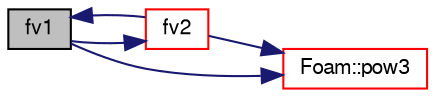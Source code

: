 digraph "fv1"
{
  bgcolor="transparent";
  edge [fontname="FreeSans",fontsize="10",labelfontname="FreeSans",labelfontsize="10"];
  node [fontname="FreeSans",fontsize="10",shape=record];
  rankdir="LR";
  Node384 [label="fv1",height=0.2,width=0.4,color="black", fillcolor="grey75", style="filled", fontcolor="black"];
  Node384 -> Node385 [color="midnightblue",fontsize="10",style="solid",fontname="FreeSans"];
  Node385 [label="fv2",height=0.2,width=0.4,color="red",URL="$a31086.html#ace33ecb2edd6dad7cd44fa1ac058a582"];
  Node385 -> Node386 [color="midnightblue",fontsize="10",style="solid",fontname="FreeSans"];
  Node386 [label="Foam::pow3",height=0.2,width=0.4,color="red",URL="$a21124.html#a2e8f5d970ee4fb466536c3c46bae91fe"];
  Node385 -> Node384 [color="midnightblue",fontsize="10",style="solid",fontname="FreeSans"];
  Node384 -> Node386 [color="midnightblue",fontsize="10",style="solid",fontname="FreeSans"];
}
